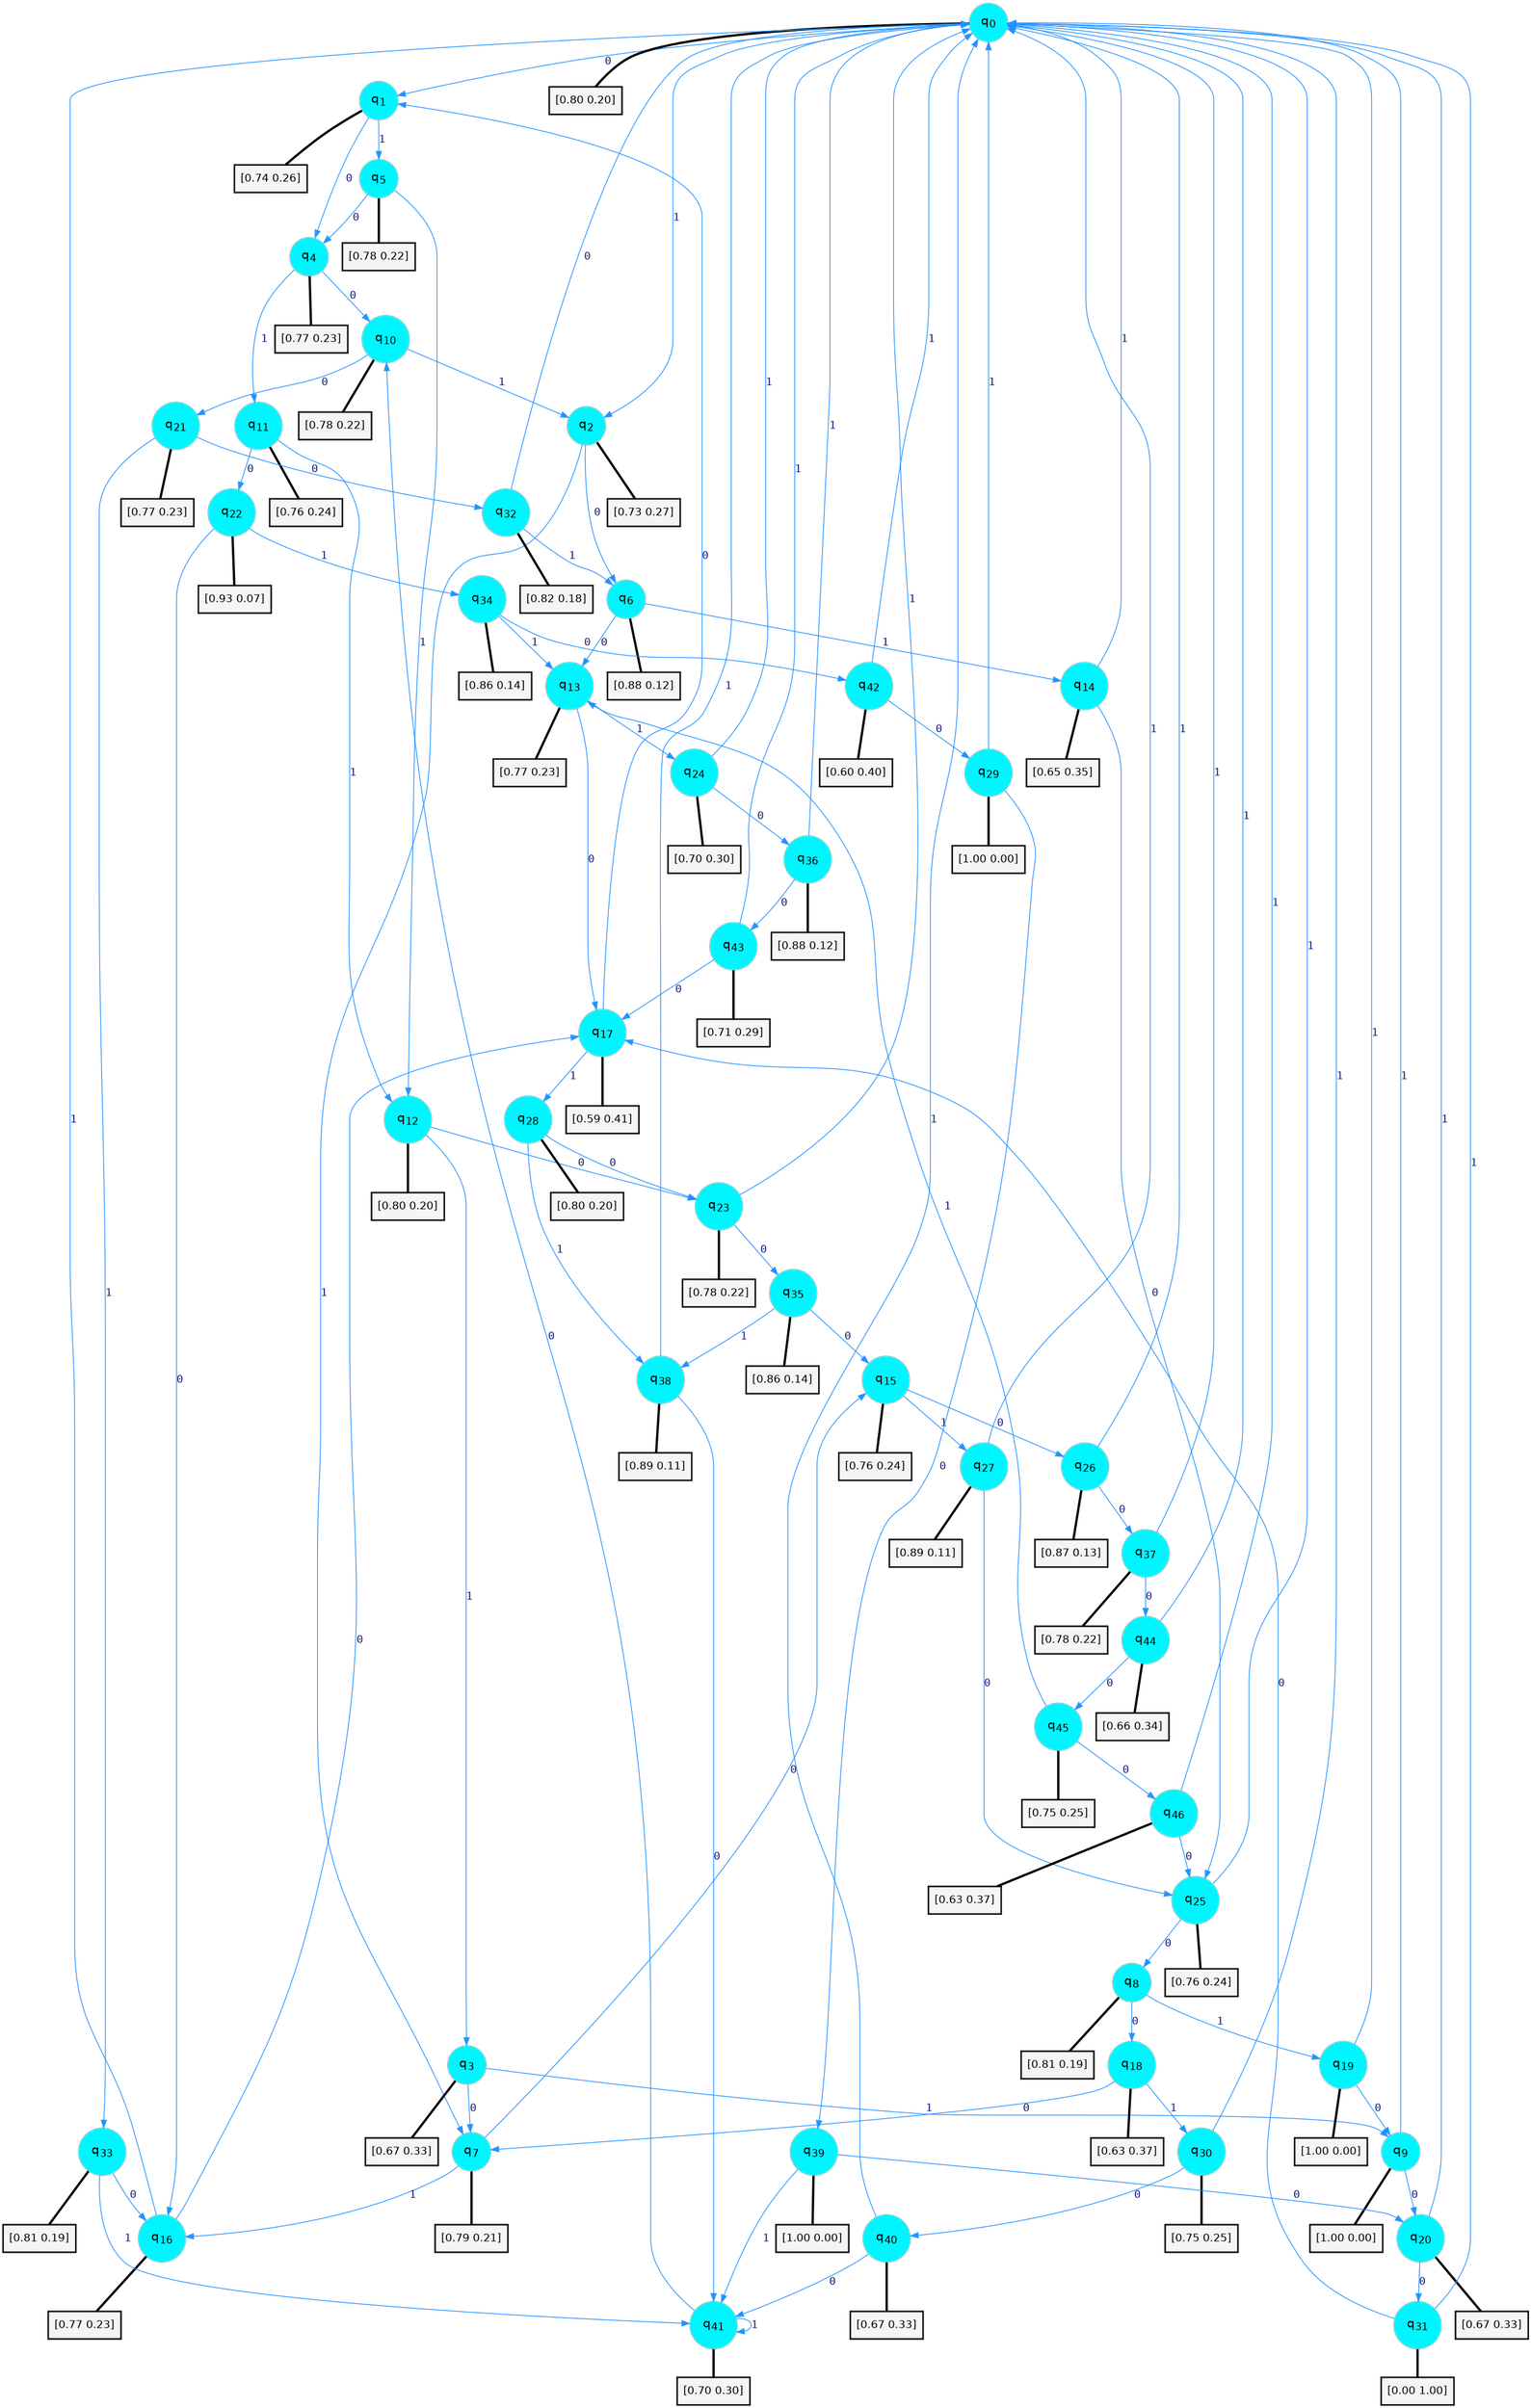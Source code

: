 digraph G {
graph [
bgcolor=transparent, dpi=300, rankdir=TD, size="40,25"];
node [
color=gray, fillcolor=turquoise1, fontcolor=black, fontname=Helvetica, fontsize=16, fontweight=bold, shape=circle, style=filled];
edge [
arrowsize=1, color=dodgerblue1, fontcolor=midnightblue, fontname=courier, fontweight=bold, penwidth=1, style=solid, weight=20];
0[label=<q<SUB>0</SUB>>];
1[label=<q<SUB>1</SUB>>];
2[label=<q<SUB>2</SUB>>];
3[label=<q<SUB>3</SUB>>];
4[label=<q<SUB>4</SUB>>];
5[label=<q<SUB>5</SUB>>];
6[label=<q<SUB>6</SUB>>];
7[label=<q<SUB>7</SUB>>];
8[label=<q<SUB>8</SUB>>];
9[label=<q<SUB>9</SUB>>];
10[label=<q<SUB>10</SUB>>];
11[label=<q<SUB>11</SUB>>];
12[label=<q<SUB>12</SUB>>];
13[label=<q<SUB>13</SUB>>];
14[label=<q<SUB>14</SUB>>];
15[label=<q<SUB>15</SUB>>];
16[label=<q<SUB>16</SUB>>];
17[label=<q<SUB>17</SUB>>];
18[label=<q<SUB>18</SUB>>];
19[label=<q<SUB>19</SUB>>];
20[label=<q<SUB>20</SUB>>];
21[label=<q<SUB>21</SUB>>];
22[label=<q<SUB>22</SUB>>];
23[label=<q<SUB>23</SUB>>];
24[label=<q<SUB>24</SUB>>];
25[label=<q<SUB>25</SUB>>];
26[label=<q<SUB>26</SUB>>];
27[label=<q<SUB>27</SUB>>];
28[label=<q<SUB>28</SUB>>];
29[label=<q<SUB>29</SUB>>];
30[label=<q<SUB>30</SUB>>];
31[label=<q<SUB>31</SUB>>];
32[label=<q<SUB>32</SUB>>];
33[label=<q<SUB>33</SUB>>];
34[label=<q<SUB>34</SUB>>];
35[label=<q<SUB>35</SUB>>];
36[label=<q<SUB>36</SUB>>];
37[label=<q<SUB>37</SUB>>];
38[label=<q<SUB>38</SUB>>];
39[label=<q<SUB>39</SUB>>];
40[label=<q<SUB>40</SUB>>];
41[label=<q<SUB>41</SUB>>];
42[label=<q<SUB>42</SUB>>];
43[label=<q<SUB>43</SUB>>];
44[label=<q<SUB>44</SUB>>];
45[label=<q<SUB>45</SUB>>];
46[label=<q<SUB>46</SUB>>];
47[label="[0.80 0.20]", shape=box,fontcolor=black, fontname=Helvetica, fontsize=14, penwidth=2, fillcolor=whitesmoke,color=black];
48[label="[0.74 0.26]", shape=box,fontcolor=black, fontname=Helvetica, fontsize=14, penwidth=2, fillcolor=whitesmoke,color=black];
49[label="[0.73 0.27]", shape=box,fontcolor=black, fontname=Helvetica, fontsize=14, penwidth=2, fillcolor=whitesmoke,color=black];
50[label="[0.67 0.33]", shape=box,fontcolor=black, fontname=Helvetica, fontsize=14, penwidth=2, fillcolor=whitesmoke,color=black];
51[label="[0.77 0.23]", shape=box,fontcolor=black, fontname=Helvetica, fontsize=14, penwidth=2, fillcolor=whitesmoke,color=black];
52[label="[0.78 0.22]", shape=box,fontcolor=black, fontname=Helvetica, fontsize=14, penwidth=2, fillcolor=whitesmoke,color=black];
53[label="[0.88 0.12]", shape=box,fontcolor=black, fontname=Helvetica, fontsize=14, penwidth=2, fillcolor=whitesmoke,color=black];
54[label="[0.79 0.21]", shape=box,fontcolor=black, fontname=Helvetica, fontsize=14, penwidth=2, fillcolor=whitesmoke,color=black];
55[label="[0.81 0.19]", shape=box,fontcolor=black, fontname=Helvetica, fontsize=14, penwidth=2, fillcolor=whitesmoke,color=black];
56[label="[1.00 0.00]", shape=box,fontcolor=black, fontname=Helvetica, fontsize=14, penwidth=2, fillcolor=whitesmoke,color=black];
57[label="[0.78 0.22]", shape=box,fontcolor=black, fontname=Helvetica, fontsize=14, penwidth=2, fillcolor=whitesmoke,color=black];
58[label="[0.76 0.24]", shape=box,fontcolor=black, fontname=Helvetica, fontsize=14, penwidth=2, fillcolor=whitesmoke,color=black];
59[label="[0.80 0.20]", shape=box,fontcolor=black, fontname=Helvetica, fontsize=14, penwidth=2, fillcolor=whitesmoke,color=black];
60[label="[0.77 0.23]", shape=box,fontcolor=black, fontname=Helvetica, fontsize=14, penwidth=2, fillcolor=whitesmoke,color=black];
61[label="[0.65 0.35]", shape=box,fontcolor=black, fontname=Helvetica, fontsize=14, penwidth=2, fillcolor=whitesmoke,color=black];
62[label="[0.76 0.24]", shape=box,fontcolor=black, fontname=Helvetica, fontsize=14, penwidth=2, fillcolor=whitesmoke,color=black];
63[label="[0.77 0.23]", shape=box,fontcolor=black, fontname=Helvetica, fontsize=14, penwidth=2, fillcolor=whitesmoke,color=black];
64[label="[0.59 0.41]", shape=box,fontcolor=black, fontname=Helvetica, fontsize=14, penwidth=2, fillcolor=whitesmoke,color=black];
65[label="[0.63 0.37]", shape=box,fontcolor=black, fontname=Helvetica, fontsize=14, penwidth=2, fillcolor=whitesmoke,color=black];
66[label="[1.00 0.00]", shape=box,fontcolor=black, fontname=Helvetica, fontsize=14, penwidth=2, fillcolor=whitesmoke,color=black];
67[label="[0.67 0.33]", shape=box,fontcolor=black, fontname=Helvetica, fontsize=14, penwidth=2, fillcolor=whitesmoke,color=black];
68[label="[0.77 0.23]", shape=box,fontcolor=black, fontname=Helvetica, fontsize=14, penwidth=2, fillcolor=whitesmoke,color=black];
69[label="[0.93 0.07]", shape=box,fontcolor=black, fontname=Helvetica, fontsize=14, penwidth=2, fillcolor=whitesmoke,color=black];
70[label="[0.78 0.22]", shape=box,fontcolor=black, fontname=Helvetica, fontsize=14, penwidth=2, fillcolor=whitesmoke,color=black];
71[label="[0.70 0.30]", shape=box,fontcolor=black, fontname=Helvetica, fontsize=14, penwidth=2, fillcolor=whitesmoke,color=black];
72[label="[0.76 0.24]", shape=box,fontcolor=black, fontname=Helvetica, fontsize=14, penwidth=2, fillcolor=whitesmoke,color=black];
73[label="[0.87 0.13]", shape=box,fontcolor=black, fontname=Helvetica, fontsize=14, penwidth=2, fillcolor=whitesmoke,color=black];
74[label="[0.89 0.11]", shape=box,fontcolor=black, fontname=Helvetica, fontsize=14, penwidth=2, fillcolor=whitesmoke,color=black];
75[label="[0.80 0.20]", shape=box,fontcolor=black, fontname=Helvetica, fontsize=14, penwidth=2, fillcolor=whitesmoke,color=black];
76[label="[1.00 0.00]", shape=box,fontcolor=black, fontname=Helvetica, fontsize=14, penwidth=2, fillcolor=whitesmoke,color=black];
77[label="[0.75 0.25]", shape=box,fontcolor=black, fontname=Helvetica, fontsize=14, penwidth=2, fillcolor=whitesmoke,color=black];
78[label="[0.00 1.00]", shape=box,fontcolor=black, fontname=Helvetica, fontsize=14, penwidth=2, fillcolor=whitesmoke,color=black];
79[label="[0.82 0.18]", shape=box,fontcolor=black, fontname=Helvetica, fontsize=14, penwidth=2, fillcolor=whitesmoke,color=black];
80[label="[0.81 0.19]", shape=box,fontcolor=black, fontname=Helvetica, fontsize=14, penwidth=2, fillcolor=whitesmoke,color=black];
81[label="[0.86 0.14]", shape=box,fontcolor=black, fontname=Helvetica, fontsize=14, penwidth=2, fillcolor=whitesmoke,color=black];
82[label="[0.86 0.14]", shape=box,fontcolor=black, fontname=Helvetica, fontsize=14, penwidth=2, fillcolor=whitesmoke,color=black];
83[label="[0.88 0.12]", shape=box,fontcolor=black, fontname=Helvetica, fontsize=14, penwidth=2, fillcolor=whitesmoke,color=black];
84[label="[0.78 0.22]", shape=box,fontcolor=black, fontname=Helvetica, fontsize=14, penwidth=2, fillcolor=whitesmoke,color=black];
85[label="[0.89 0.11]", shape=box,fontcolor=black, fontname=Helvetica, fontsize=14, penwidth=2, fillcolor=whitesmoke,color=black];
86[label="[1.00 0.00]", shape=box,fontcolor=black, fontname=Helvetica, fontsize=14, penwidth=2, fillcolor=whitesmoke,color=black];
87[label="[0.67 0.33]", shape=box,fontcolor=black, fontname=Helvetica, fontsize=14, penwidth=2, fillcolor=whitesmoke,color=black];
88[label="[0.70 0.30]", shape=box,fontcolor=black, fontname=Helvetica, fontsize=14, penwidth=2, fillcolor=whitesmoke,color=black];
89[label="[0.60 0.40]", shape=box,fontcolor=black, fontname=Helvetica, fontsize=14, penwidth=2, fillcolor=whitesmoke,color=black];
90[label="[0.71 0.29]", shape=box,fontcolor=black, fontname=Helvetica, fontsize=14, penwidth=2, fillcolor=whitesmoke,color=black];
91[label="[0.66 0.34]", shape=box,fontcolor=black, fontname=Helvetica, fontsize=14, penwidth=2, fillcolor=whitesmoke,color=black];
92[label="[0.75 0.25]", shape=box,fontcolor=black, fontname=Helvetica, fontsize=14, penwidth=2, fillcolor=whitesmoke,color=black];
93[label="[0.63 0.37]", shape=box,fontcolor=black, fontname=Helvetica, fontsize=14, penwidth=2, fillcolor=whitesmoke,color=black];
0->1 [label=0];
0->2 [label=1];
0->47 [arrowhead=none, penwidth=3,color=black];
1->4 [label=0];
1->5 [label=1];
1->48 [arrowhead=none, penwidth=3,color=black];
2->6 [label=0];
2->7 [label=1];
2->49 [arrowhead=none, penwidth=3,color=black];
3->7 [label=0];
3->9 [label=1];
3->50 [arrowhead=none, penwidth=3,color=black];
4->10 [label=0];
4->11 [label=1];
4->51 [arrowhead=none, penwidth=3,color=black];
5->4 [label=0];
5->12 [label=1];
5->52 [arrowhead=none, penwidth=3,color=black];
6->13 [label=0];
6->14 [label=1];
6->53 [arrowhead=none, penwidth=3,color=black];
7->15 [label=0];
7->16 [label=1];
7->54 [arrowhead=none, penwidth=3,color=black];
8->18 [label=0];
8->19 [label=1];
8->55 [arrowhead=none, penwidth=3,color=black];
9->20 [label=0];
9->0 [label=1];
9->56 [arrowhead=none, penwidth=3,color=black];
10->21 [label=0];
10->2 [label=1];
10->57 [arrowhead=none, penwidth=3,color=black];
11->22 [label=0];
11->12 [label=1];
11->58 [arrowhead=none, penwidth=3,color=black];
12->23 [label=0];
12->3 [label=1];
12->59 [arrowhead=none, penwidth=3,color=black];
13->17 [label=0];
13->24 [label=1];
13->60 [arrowhead=none, penwidth=3,color=black];
14->25 [label=0];
14->0 [label=1];
14->61 [arrowhead=none, penwidth=3,color=black];
15->26 [label=0];
15->27 [label=1];
15->62 [arrowhead=none, penwidth=3,color=black];
16->17 [label=0];
16->0 [label=1];
16->63 [arrowhead=none, penwidth=3,color=black];
17->1 [label=0];
17->28 [label=1];
17->64 [arrowhead=none, penwidth=3,color=black];
18->7 [label=0];
18->30 [label=1];
18->65 [arrowhead=none, penwidth=3,color=black];
19->9 [label=0];
19->0 [label=1];
19->66 [arrowhead=none, penwidth=3,color=black];
20->31 [label=0];
20->0 [label=1];
20->67 [arrowhead=none, penwidth=3,color=black];
21->32 [label=0];
21->33 [label=1];
21->68 [arrowhead=none, penwidth=3,color=black];
22->16 [label=0];
22->34 [label=1];
22->69 [arrowhead=none, penwidth=3,color=black];
23->35 [label=0];
23->0 [label=1];
23->70 [arrowhead=none, penwidth=3,color=black];
24->36 [label=0];
24->0 [label=1];
24->71 [arrowhead=none, penwidth=3,color=black];
25->8 [label=0];
25->0 [label=1];
25->72 [arrowhead=none, penwidth=3,color=black];
26->37 [label=0];
26->0 [label=1];
26->73 [arrowhead=none, penwidth=3,color=black];
27->25 [label=0];
27->0 [label=1];
27->74 [arrowhead=none, penwidth=3,color=black];
28->23 [label=0];
28->38 [label=1];
28->75 [arrowhead=none, penwidth=3,color=black];
29->39 [label=0];
29->0 [label=1];
29->76 [arrowhead=none, penwidth=3,color=black];
30->40 [label=0];
30->0 [label=1];
30->77 [arrowhead=none, penwidth=3,color=black];
31->17 [label=0];
31->0 [label=1];
31->78 [arrowhead=none, penwidth=3,color=black];
32->0 [label=0];
32->6 [label=1];
32->79 [arrowhead=none, penwidth=3,color=black];
33->16 [label=0];
33->41 [label=1];
33->80 [arrowhead=none, penwidth=3,color=black];
34->42 [label=0];
34->13 [label=1];
34->81 [arrowhead=none, penwidth=3,color=black];
35->15 [label=0];
35->38 [label=1];
35->82 [arrowhead=none, penwidth=3,color=black];
36->43 [label=0];
36->0 [label=1];
36->83 [arrowhead=none, penwidth=3,color=black];
37->44 [label=0];
37->0 [label=1];
37->84 [arrowhead=none, penwidth=3,color=black];
38->41 [label=0];
38->0 [label=1];
38->85 [arrowhead=none, penwidth=3,color=black];
39->20 [label=0];
39->41 [label=1];
39->86 [arrowhead=none, penwidth=3,color=black];
40->41 [label=0];
40->0 [label=1];
40->87 [arrowhead=none, penwidth=3,color=black];
41->10 [label=0];
41->41 [label=1];
41->88 [arrowhead=none, penwidth=3,color=black];
42->29 [label=0];
42->0 [label=1];
42->89 [arrowhead=none, penwidth=3,color=black];
43->17 [label=0];
43->0 [label=1];
43->90 [arrowhead=none, penwidth=3,color=black];
44->45 [label=0];
44->0 [label=1];
44->91 [arrowhead=none, penwidth=3,color=black];
45->46 [label=0];
45->13 [label=1];
45->92 [arrowhead=none, penwidth=3,color=black];
46->25 [label=0];
46->0 [label=1];
46->93 [arrowhead=none, penwidth=3,color=black];
}
